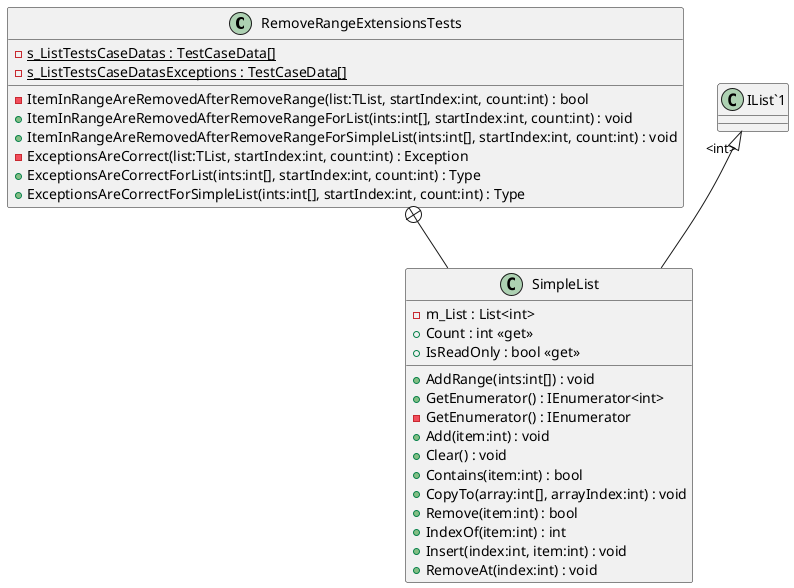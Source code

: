 @startuml
class RemoveRangeExtensionsTests {
    {static} - s_ListTestsCaseDatas : TestCaseData[]
    - ItemInRangeAreRemovedAfterRemoveRange(list:TList, startIndex:int, count:int) : bool
    + ItemInRangeAreRemovedAfterRemoveRangeForList(ints:int[], startIndex:int, count:int) : void
    + ItemInRangeAreRemovedAfterRemoveRangeForSimpleList(ints:int[], startIndex:int, count:int) : void
    {static} - s_ListTestsCaseDatasExceptions : TestCaseData[]
    - ExceptionsAreCorrect(list:TList, startIndex:int, count:int) : Exception
    + ExceptionsAreCorrectForList(ints:int[], startIndex:int, count:int) : Type
    + ExceptionsAreCorrectForSimpleList(ints:int[], startIndex:int, count:int) : Type
}
class SimpleList {
    - m_List : List<int>
    + AddRange(ints:int[]) : void
    + GetEnumerator() : IEnumerator<int>
    - GetEnumerator() : IEnumerator
    + Add(item:int) : void
    + Clear() : void
    + Contains(item:int) : bool
    + CopyTo(array:int[], arrayIndex:int) : void
    + Remove(item:int) : bool
    + Count : int <<get>>
    + IsReadOnly : bool <<get>>
    + IndexOf(item:int) : int
    + Insert(index:int, item:int) : void
    + RemoveAt(index:int) : void
}
RemoveRangeExtensionsTests +-- SimpleList
"IList`1" "<int>" <|-- SimpleList
@enduml

